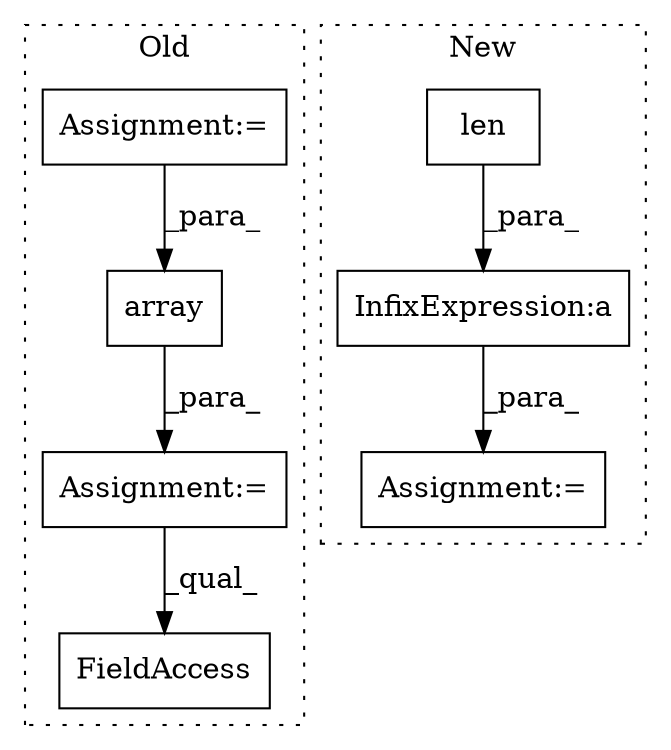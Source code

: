 digraph G {
subgraph cluster0 {
1 [label="array" a="32" s="2424,2431" l="6,1" shape="box"];
3 [label="Assignment:=" a="7" s="2417" l="1" shape="box"];
5 [label="Assignment:=" a="7" s="2395" l="1" shape="box"];
7 [label="FieldAccess" a="22" s="2447" l="7" shape="box"];
label = "Old";
style="dotted";
}
subgraph cluster1 {
2 [label="len" a="32" s="2551,2574" l="4,1" shape="box"];
4 [label="Assignment:=" a="7" s="2549" l="1" shape="box"];
6 [label="InfixExpression:a" a="27" s="2575" l="3" shape="box"];
label = "New";
style="dotted";
}
1 -> 3 [label="_para_"];
2 -> 6 [label="_para_"];
3 -> 7 [label="_qual_"];
5 -> 1 [label="_para_"];
6 -> 4 [label="_para_"];
}